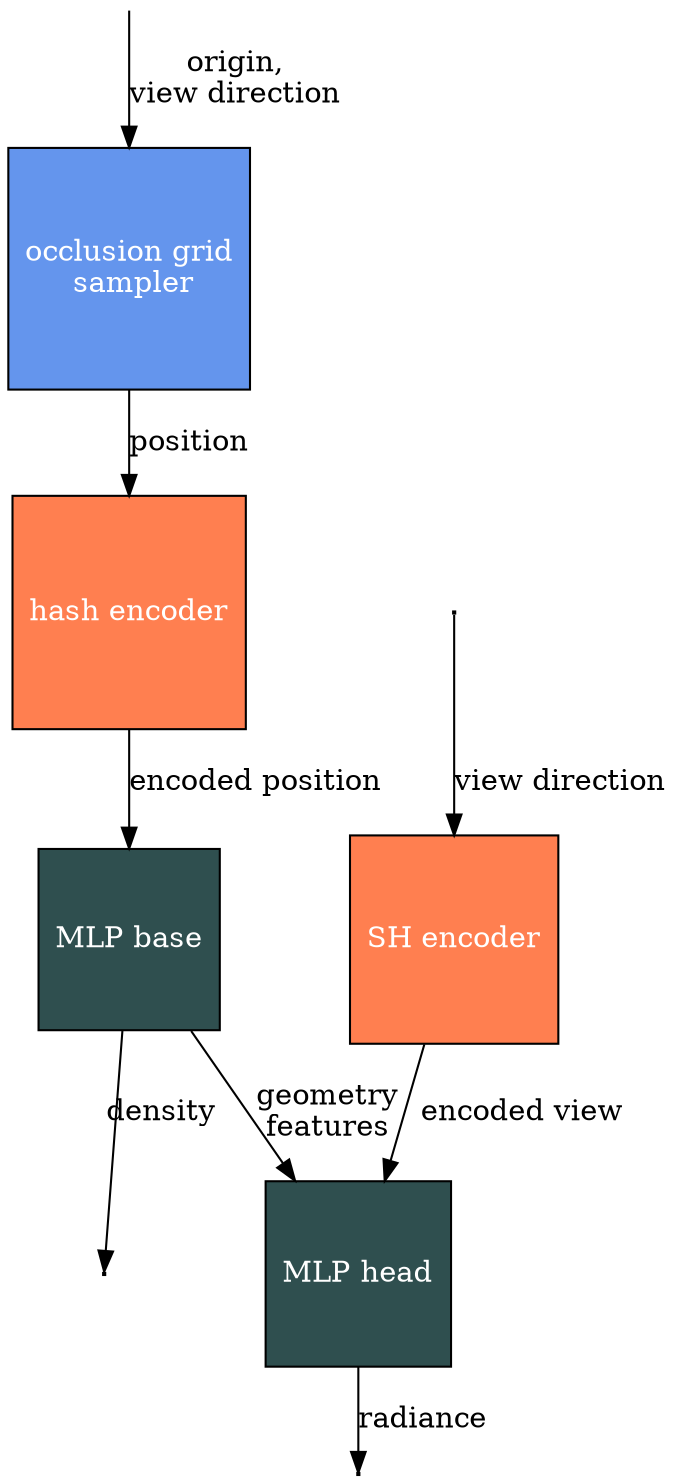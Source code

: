 digraph G {
    splines="FALSE";

    occ_pre [label="",width=0,height=0,style="invis"]
    occ [label="occlusion grid\n sampler", shape="square", style="filled",fillcolor="cornflowerblue", fontcolor="white"]
    hash [label="hash encoder", shape="square", style="filled", fillcolor="coral", fontcolor="white"]
    sh_pre [label="",width=0,height=0,shape="square"]
    sh [label="SH encoder", shape="square", style="filled", fillcolor="coral", fontcolor="white"]
    mlp_base [label="MLP base",shape="square", style="filled", fillcolor="darkslategray", fontcolor="white"]
    mlp_head [label="MLP head",shape="square", style="filled", fillcolor="darkslategray", fontcolor="white"]
    mlp_base_suc [label="",width=0,height=0,shape="square"]
    mlp_head_suc [label="",width=0,height=0,shape="square"]


    occ_pre->occ[label="origin,\nview direction"]
    occ->hash[label="position"]
    sh_pre->sh[label="view direction"]
    sh->mlp_head[label="encoded view"]
    hash->mlp_base [label="encoded position"]
    mlp_base->mlp_head [label="geometry\nfeatures"]
    mlp_base->mlp_base_suc [label="density"]
    mlp_head->mlp_head_suc [label="radiance"]

}
